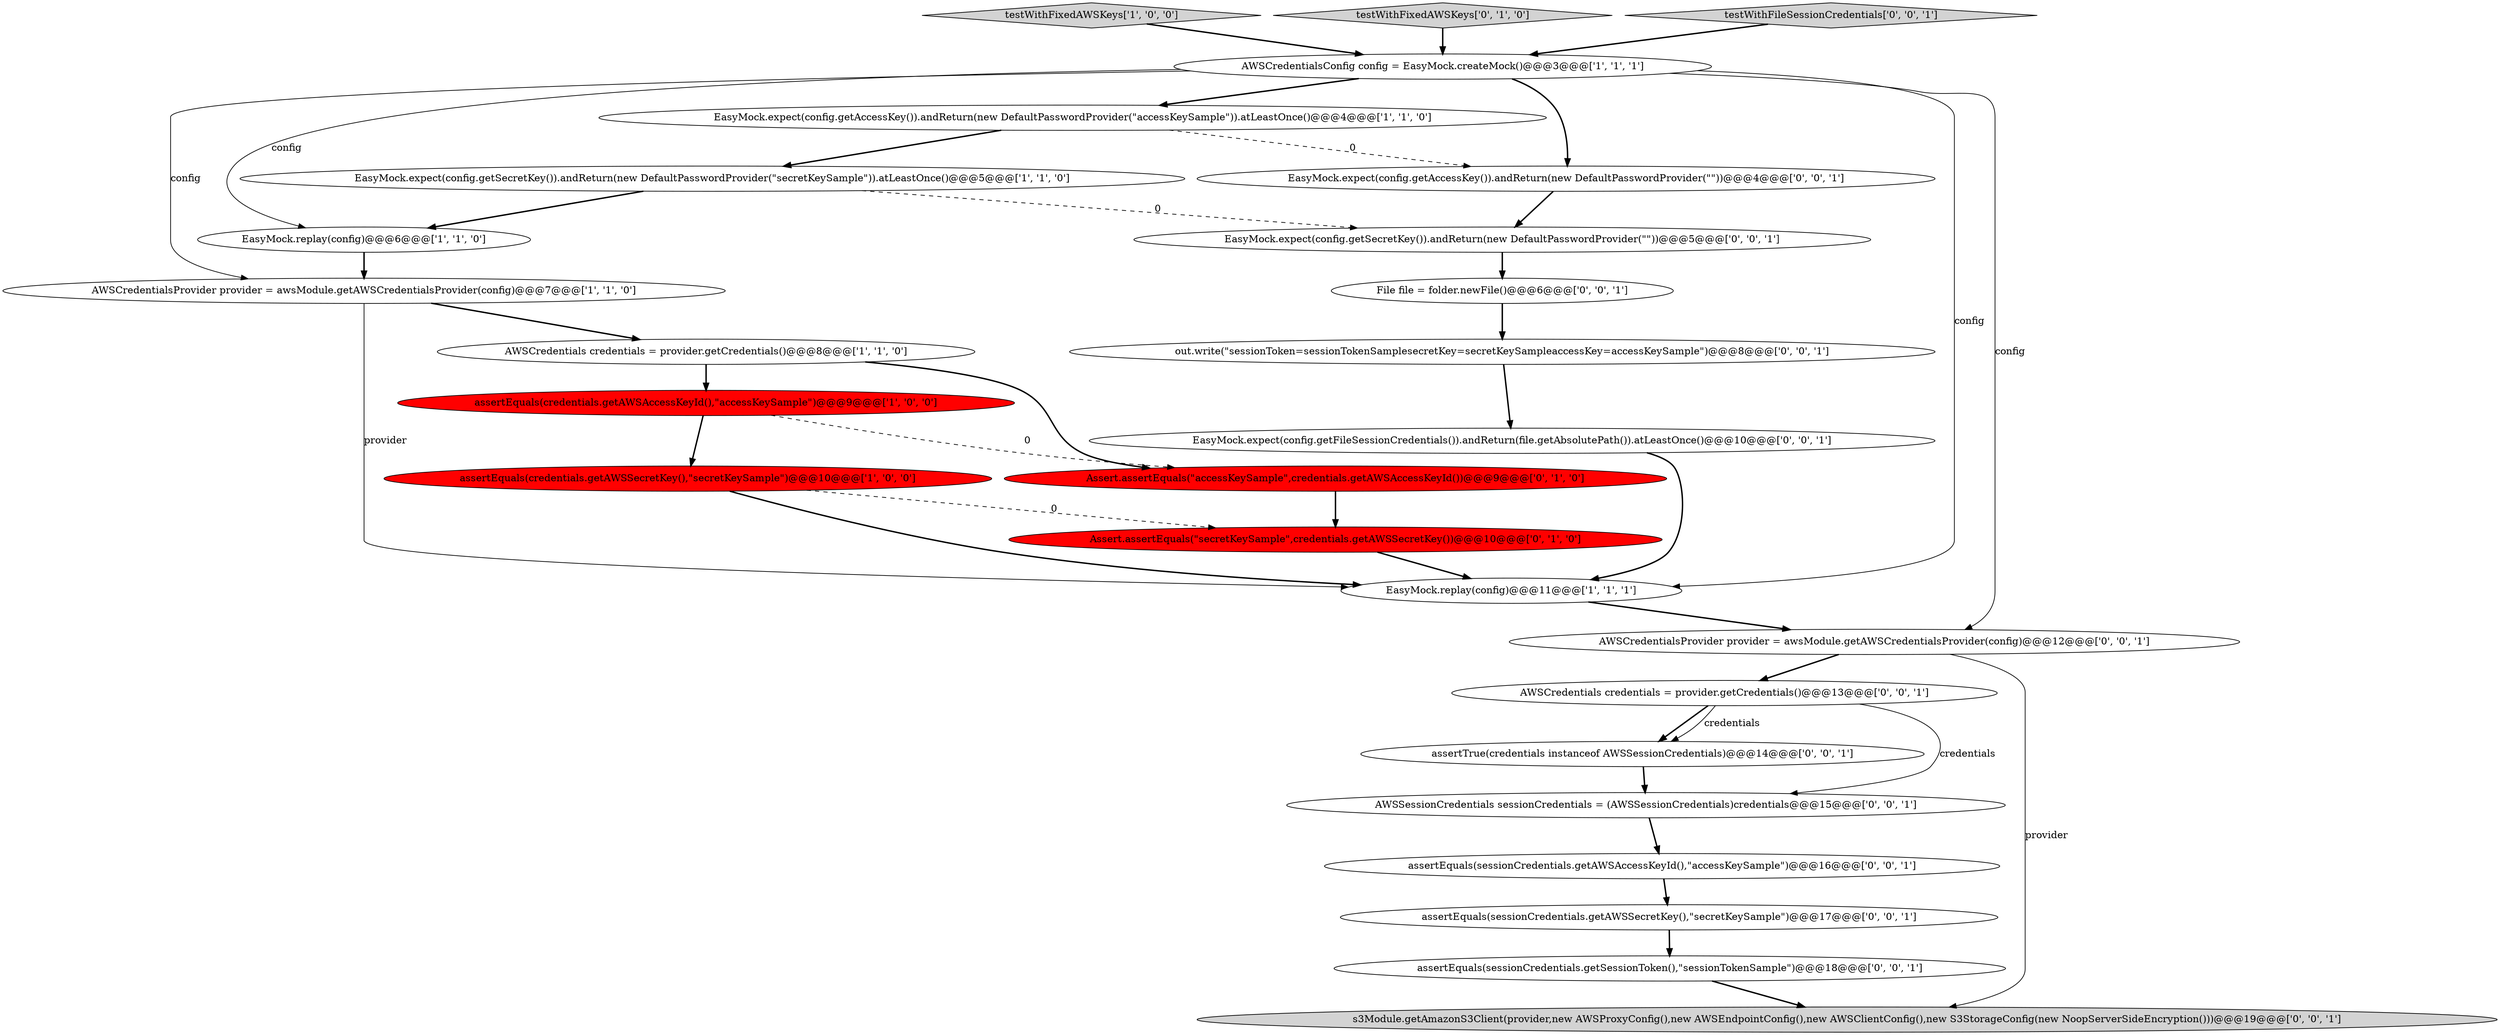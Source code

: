 digraph {
25 [style = filled, label = "s3Module.getAmazonS3Client(provider,new AWSProxyConfig(),new AWSEndpointConfig(),new AWSClientConfig(),new S3StorageConfig(new NoopServerSideEncryption()))@@@19@@@['0', '0', '1']", fillcolor = lightgray, shape = ellipse image = "AAA0AAABBB3BBB"];
9 [style = filled, label = "EasyMock.expect(config.getSecretKey()).andReturn(new DefaultPasswordProvider(\"secretKeySample\")).atLeastOnce()@@@5@@@['1', '1', '0']", fillcolor = white, shape = ellipse image = "AAA0AAABBB1BBB"];
14 [style = filled, label = "out.write(\"sessionToken=sessionTokenSamplesecretKey=secretKeySampleaccessKey=accessKeySample\")@@@8@@@['0', '0', '1']", fillcolor = white, shape = ellipse image = "AAA0AAABBB3BBB"];
16 [style = filled, label = "File file = folder.newFile()@@@6@@@['0', '0', '1']", fillcolor = white, shape = ellipse image = "AAA0AAABBB3BBB"];
3 [style = filled, label = "AWSCredentialsProvider provider = awsModule.getAWSCredentialsProvider(config)@@@7@@@['1', '1', '0']", fillcolor = white, shape = ellipse image = "AAA0AAABBB1BBB"];
2 [style = filled, label = "EasyMock.replay(config)@@@6@@@['1', '1', '0']", fillcolor = white, shape = ellipse image = "AAA0AAABBB1BBB"];
19 [style = filled, label = "assertEquals(sessionCredentials.getAWSAccessKeyId(),\"accessKeySample\")@@@16@@@['0', '0', '1']", fillcolor = white, shape = ellipse image = "AAA0AAABBB3BBB"];
1 [style = filled, label = "assertEquals(credentials.getAWSSecretKey(),\"secretKeySample\")@@@10@@@['1', '0', '0']", fillcolor = red, shape = ellipse image = "AAA1AAABBB1BBB"];
15 [style = filled, label = "AWSSessionCredentials sessionCredentials = (AWSSessionCredentials)credentials@@@15@@@['0', '0', '1']", fillcolor = white, shape = ellipse image = "AAA0AAABBB3BBB"];
7 [style = filled, label = "testWithFixedAWSKeys['1', '0', '0']", fillcolor = lightgray, shape = diamond image = "AAA0AAABBB1BBB"];
0 [style = filled, label = "EasyMock.replay(config)@@@11@@@['1', '1', '1']", fillcolor = white, shape = ellipse image = "AAA0AAABBB1BBB"];
5 [style = filled, label = "AWSCredentialsConfig config = EasyMock.createMock()@@@3@@@['1', '1', '1']", fillcolor = white, shape = ellipse image = "AAA0AAABBB1BBB"];
17 [style = filled, label = "EasyMock.expect(config.getAccessKey()).andReturn(new DefaultPasswordProvider(\"\"))@@@4@@@['0', '0', '1']", fillcolor = white, shape = ellipse image = "AAA0AAABBB3BBB"];
4 [style = filled, label = "AWSCredentials credentials = provider.getCredentials()@@@8@@@['1', '1', '0']", fillcolor = white, shape = ellipse image = "AAA0AAABBB1BBB"];
12 [style = filled, label = "Assert.assertEquals(\"secretKeySample\",credentials.getAWSSecretKey())@@@10@@@['0', '1', '0']", fillcolor = red, shape = ellipse image = "AAA1AAABBB2BBB"];
24 [style = filled, label = "EasyMock.expect(config.getSecretKey()).andReturn(new DefaultPasswordProvider(\"\"))@@@5@@@['0', '0', '1']", fillcolor = white, shape = ellipse image = "AAA0AAABBB3BBB"];
26 [style = filled, label = "EasyMock.expect(config.getFileSessionCredentials()).andReturn(file.getAbsolutePath()).atLeastOnce()@@@10@@@['0', '0', '1']", fillcolor = white, shape = ellipse image = "AAA0AAABBB3BBB"];
20 [style = filled, label = "assertEquals(sessionCredentials.getSessionToken(),\"sessionTokenSample\")@@@18@@@['0', '0', '1']", fillcolor = white, shape = ellipse image = "AAA0AAABBB3BBB"];
23 [style = filled, label = "AWSCredentialsProvider provider = awsModule.getAWSCredentialsProvider(config)@@@12@@@['0', '0', '1']", fillcolor = white, shape = ellipse image = "AAA0AAABBB3BBB"];
21 [style = filled, label = "assertTrue(credentials instanceof AWSSessionCredentials)@@@14@@@['0', '0', '1']", fillcolor = white, shape = ellipse image = "AAA0AAABBB3BBB"];
8 [style = filled, label = "EasyMock.expect(config.getAccessKey()).andReturn(new DefaultPasswordProvider(\"accessKeySample\")).atLeastOnce()@@@4@@@['1', '1', '0']", fillcolor = white, shape = ellipse image = "AAA0AAABBB1BBB"];
11 [style = filled, label = "testWithFixedAWSKeys['0', '1', '0']", fillcolor = lightgray, shape = diamond image = "AAA0AAABBB2BBB"];
6 [style = filled, label = "assertEquals(credentials.getAWSAccessKeyId(),\"accessKeySample\")@@@9@@@['1', '0', '0']", fillcolor = red, shape = ellipse image = "AAA1AAABBB1BBB"];
18 [style = filled, label = "AWSCredentials credentials = provider.getCredentials()@@@13@@@['0', '0', '1']", fillcolor = white, shape = ellipse image = "AAA0AAABBB3BBB"];
22 [style = filled, label = "assertEquals(sessionCredentials.getAWSSecretKey(),\"secretKeySample\")@@@17@@@['0', '0', '1']", fillcolor = white, shape = ellipse image = "AAA0AAABBB3BBB"];
13 [style = filled, label = "testWithFileSessionCredentials['0', '0', '1']", fillcolor = lightgray, shape = diamond image = "AAA0AAABBB3BBB"];
10 [style = filled, label = "Assert.assertEquals(\"accessKeySample\",credentials.getAWSAccessKeyId())@@@9@@@['0', '1', '0']", fillcolor = red, shape = ellipse image = "AAA1AAABBB2BBB"];
4->10 [style = bold, label=""];
5->8 [style = bold, label=""];
5->3 [style = solid, label="config"];
9->24 [style = dashed, label="0"];
9->2 [style = bold, label=""];
4->6 [style = bold, label=""];
21->15 [style = bold, label=""];
2->3 [style = bold, label=""];
3->0 [style = solid, label="provider"];
5->23 [style = solid, label="config"];
1->0 [style = bold, label=""];
23->25 [style = solid, label="provider"];
15->19 [style = bold, label=""];
5->17 [style = bold, label=""];
12->0 [style = bold, label=""];
3->4 [style = bold, label=""];
20->25 [style = bold, label=""];
6->10 [style = dashed, label="0"];
5->0 [style = solid, label="config"];
14->26 [style = bold, label=""];
6->1 [style = bold, label=""];
24->16 [style = bold, label=""];
11->5 [style = bold, label=""];
26->0 [style = bold, label=""];
7->5 [style = bold, label=""];
17->24 [style = bold, label=""];
1->12 [style = dashed, label="0"];
0->23 [style = bold, label=""];
18->15 [style = solid, label="credentials"];
22->20 [style = bold, label=""];
10->12 [style = bold, label=""];
5->2 [style = solid, label="config"];
8->9 [style = bold, label=""];
13->5 [style = bold, label=""];
8->17 [style = dashed, label="0"];
16->14 [style = bold, label=""];
18->21 [style = bold, label=""];
18->21 [style = solid, label="credentials"];
19->22 [style = bold, label=""];
23->18 [style = bold, label=""];
}
